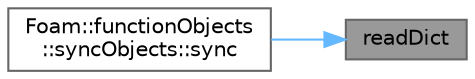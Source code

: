digraph "readDict"
{
 // LATEX_PDF_SIZE
  bgcolor="transparent";
  edge [fontname=Helvetica,fontsize=10,labelfontname=Helvetica,labelfontsize=10];
  node [fontname=Helvetica,fontsize=10,shape=box,height=0.2,width=0.4];
  rankdir="RL";
  Node1 [id="Node000001",label="readDict",height=0.2,width=0.4,color="gray40", fillcolor="grey60", style="filled", fontcolor="black",tooltip=" "];
  Node1 -> Node2 [id="edge1_Node000001_Node000002",dir="back",color="steelblue1",style="solid",tooltip=" "];
  Node2 [id="Node000002",label="Foam::functionObjects\l::syncObjects::sync",height=0.2,width=0.4,color="grey40", fillcolor="white", style="filled",URL="$classFoam_1_1functionObjects_1_1syncObjects.html#ad55f80ed3cd8b6c4f247763b747016af",tooltip=" "];
}
